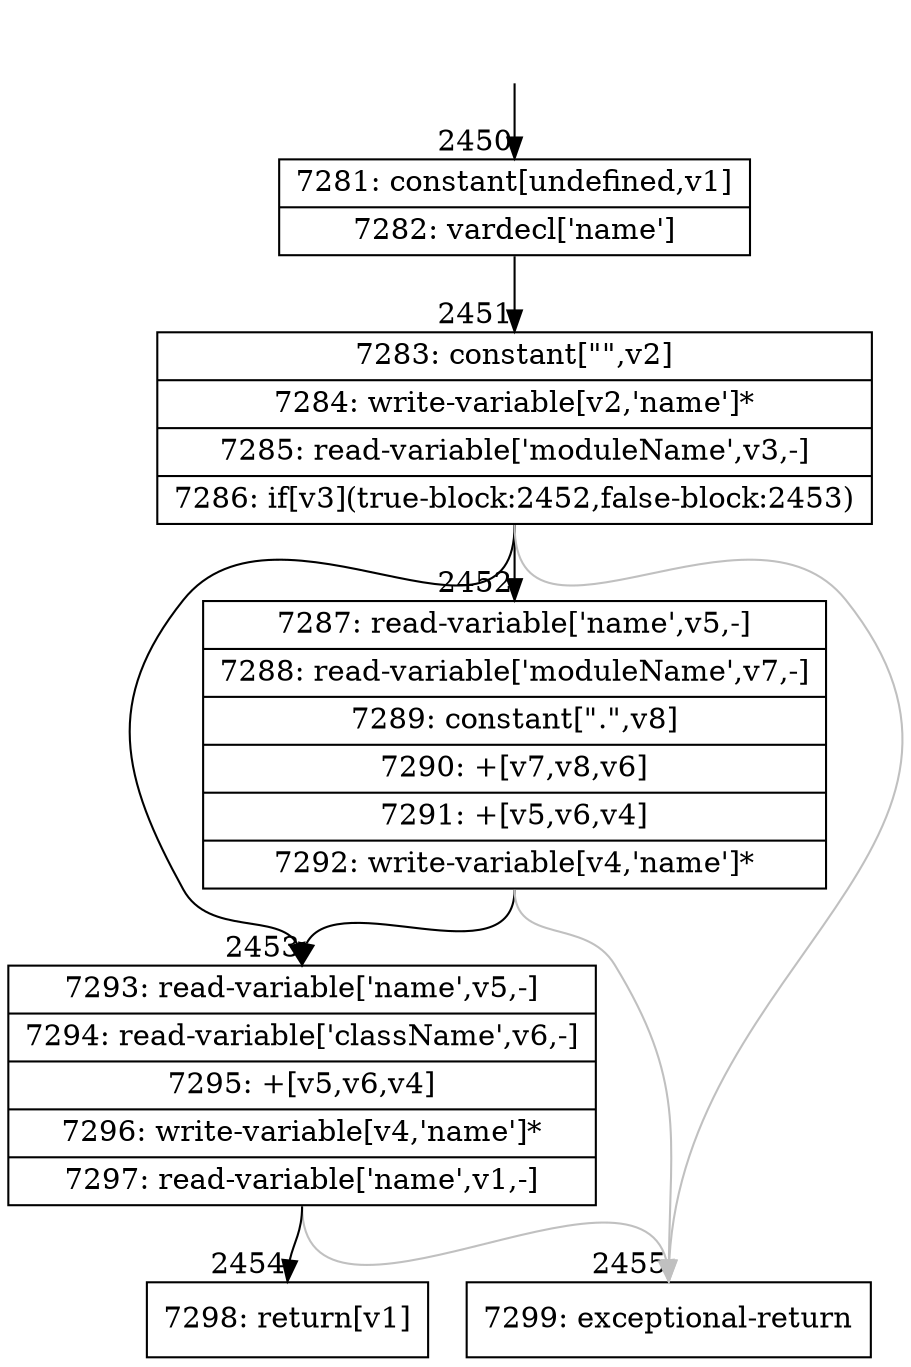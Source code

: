 digraph {
rankdir="TD"
BB_entry269[shape=none,label=""];
BB_entry269 -> BB2450 [tailport=s, headport=n, headlabel="    2450"]
BB2450 [shape=record label="{7281: constant[undefined,v1]|7282: vardecl['name']}" ] 
BB2450 -> BB2451 [tailport=s, headport=n, headlabel="      2451"]
BB2451 [shape=record label="{7283: constant[\"\",v2]|7284: write-variable[v2,'name']*|7285: read-variable['moduleName',v3,-]|7286: if[v3](true-block:2452,false-block:2453)}" ] 
BB2451 -> BB2452 [tailport=s, headport=n, headlabel="      2452"]
BB2451 -> BB2453 [tailport=s, headport=n, headlabel="      2453"]
BB2451 -> BB2455 [tailport=s, headport=n, color=gray, headlabel="      2455"]
BB2452 [shape=record label="{7287: read-variable['name',v5,-]|7288: read-variable['moduleName',v7,-]|7289: constant[\".\",v8]|7290: +[v7,v8,v6]|7291: +[v5,v6,v4]|7292: write-variable[v4,'name']*}" ] 
BB2452 -> BB2453 [tailport=s, headport=n]
BB2452 -> BB2455 [tailport=s, headport=n, color=gray]
BB2453 [shape=record label="{7293: read-variable['name',v5,-]|7294: read-variable['className',v6,-]|7295: +[v5,v6,v4]|7296: write-variable[v4,'name']*|7297: read-variable['name',v1,-]}" ] 
BB2453 -> BB2454 [tailport=s, headport=n, headlabel="      2454"]
BB2453 -> BB2455 [tailport=s, headport=n, color=gray]
BB2454 [shape=record label="{7298: return[v1]}" ] 
BB2455 [shape=record label="{7299: exceptional-return}" ] 
//#$~ 2860
}
